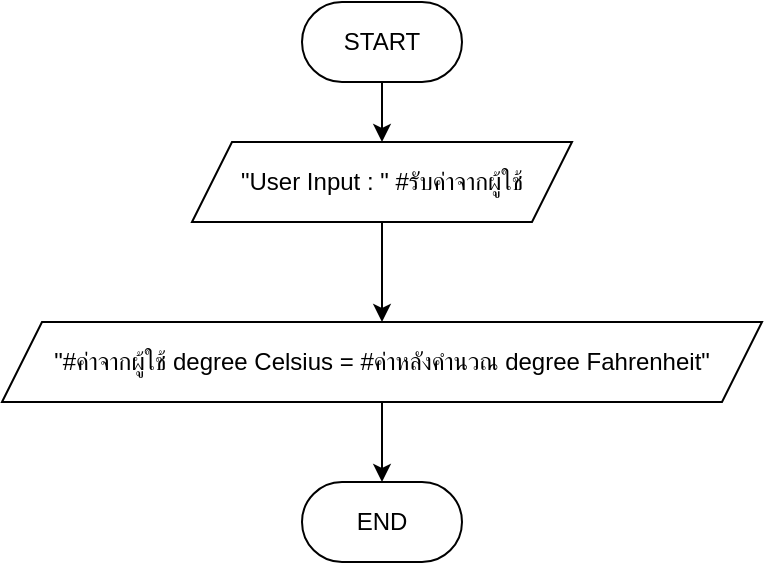 <mxfile version="24.7.17">
  <diagram name="Page-1" id="9_Puil4hoDVOTeueg-zY">
    <mxGraphModel dx="627" dy="370" grid="1" gridSize="10" guides="1" tooltips="1" connect="1" arrows="1" fold="1" page="1" pageScale="1" pageWidth="850" pageHeight="1100" math="0" shadow="0">
      <root>
        <mxCell id="0" />
        <mxCell id="1" parent="0" />
        <mxCell id="qr_s4vdadRq3oYmrzW7u-8" value="" style="edgeStyle=orthogonalEdgeStyle;rounded=0;orthogonalLoop=1;jettySize=auto;html=1;" parent="1" source="qr_s4vdadRq3oYmrzW7u-1" target="qr_s4vdadRq3oYmrzW7u-7" edge="1">
          <mxGeometry relative="1" as="geometry" />
        </mxCell>
        <mxCell id="qr_s4vdadRq3oYmrzW7u-1" value="START" style="rounded=1;whiteSpace=wrap;html=1;arcSize=50;" parent="1" vertex="1">
          <mxGeometry x="400" y="20" width="80" height="40" as="geometry" />
        </mxCell>
        <mxCell id="qr_s4vdadRq3oYmrzW7u-12" value="" style="edgeStyle=orthogonalEdgeStyle;rounded=0;orthogonalLoop=1;jettySize=auto;html=1;" parent="1" source="qr_s4vdadRq3oYmrzW7u-7" target="qr_s4vdadRq3oYmrzW7u-11" edge="1">
          <mxGeometry relative="1" as="geometry" />
        </mxCell>
        <mxCell id="qr_s4vdadRq3oYmrzW7u-7" value="&quot;User Input : &quot; #รับค่าจากผู้ใช้" style="shape=parallelogram;perimeter=parallelogramPerimeter;whiteSpace=wrap;html=1;fixedSize=1;" parent="1" vertex="1">
          <mxGeometry x="345" y="90" width="190" height="40" as="geometry" />
        </mxCell>
        <mxCell id="qr_s4vdadRq3oYmrzW7u-14" value="" style="edgeStyle=orthogonalEdgeStyle;rounded=0;orthogonalLoop=1;jettySize=auto;html=1;" parent="1" source="qr_s4vdadRq3oYmrzW7u-11" target="qr_s4vdadRq3oYmrzW7u-13" edge="1">
          <mxGeometry relative="1" as="geometry" />
        </mxCell>
        <mxCell id="qr_s4vdadRq3oYmrzW7u-11" value="&quot;#ค่าจากผู้ใช้ degree Celsius = #ค่าหลังคำนวณ degree Fahrenheit&quot;" style="shape=parallelogram;perimeter=parallelogramPerimeter;whiteSpace=wrap;html=1;fixedSize=1;" parent="1" vertex="1">
          <mxGeometry x="250" y="180" width="380" height="40" as="geometry" />
        </mxCell>
        <mxCell id="qr_s4vdadRq3oYmrzW7u-13" value="END" style="rounded=1;whiteSpace=wrap;html=1;arcSize=50;" parent="1" vertex="1">
          <mxGeometry x="400" y="260" width="80" height="40" as="geometry" />
        </mxCell>
      </root>
    </mxGraphModel>
  </diagram>
</mxfile>
